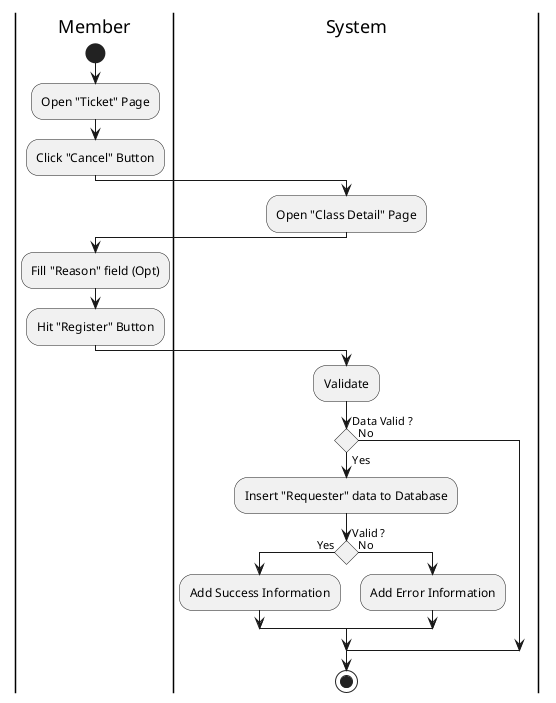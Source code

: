 @startuml CancelRequestedClass

skinparam ConditionEndStyle hline
skinparam conditionStyle diamond
skinparam Monochrome true
skinparam Shadowing false

|Member|
start
:Open "Ticket" Page;
:Click "Cancel" Button;

|System|
:Open "Class Detail" Page;

|Member|
:Fill "Reason" field (Opt);
:Hit "Register" Button;

|System|
:Validate;

if (Data Valid ?) then (Yes)
    :Insert "Requester" data to Database;

    if (Valid ?) then (Yes)
        :Add Success Information;
    else (No)
        :Add Error Information;
    endif
else (No)
endif
stop

@enduml